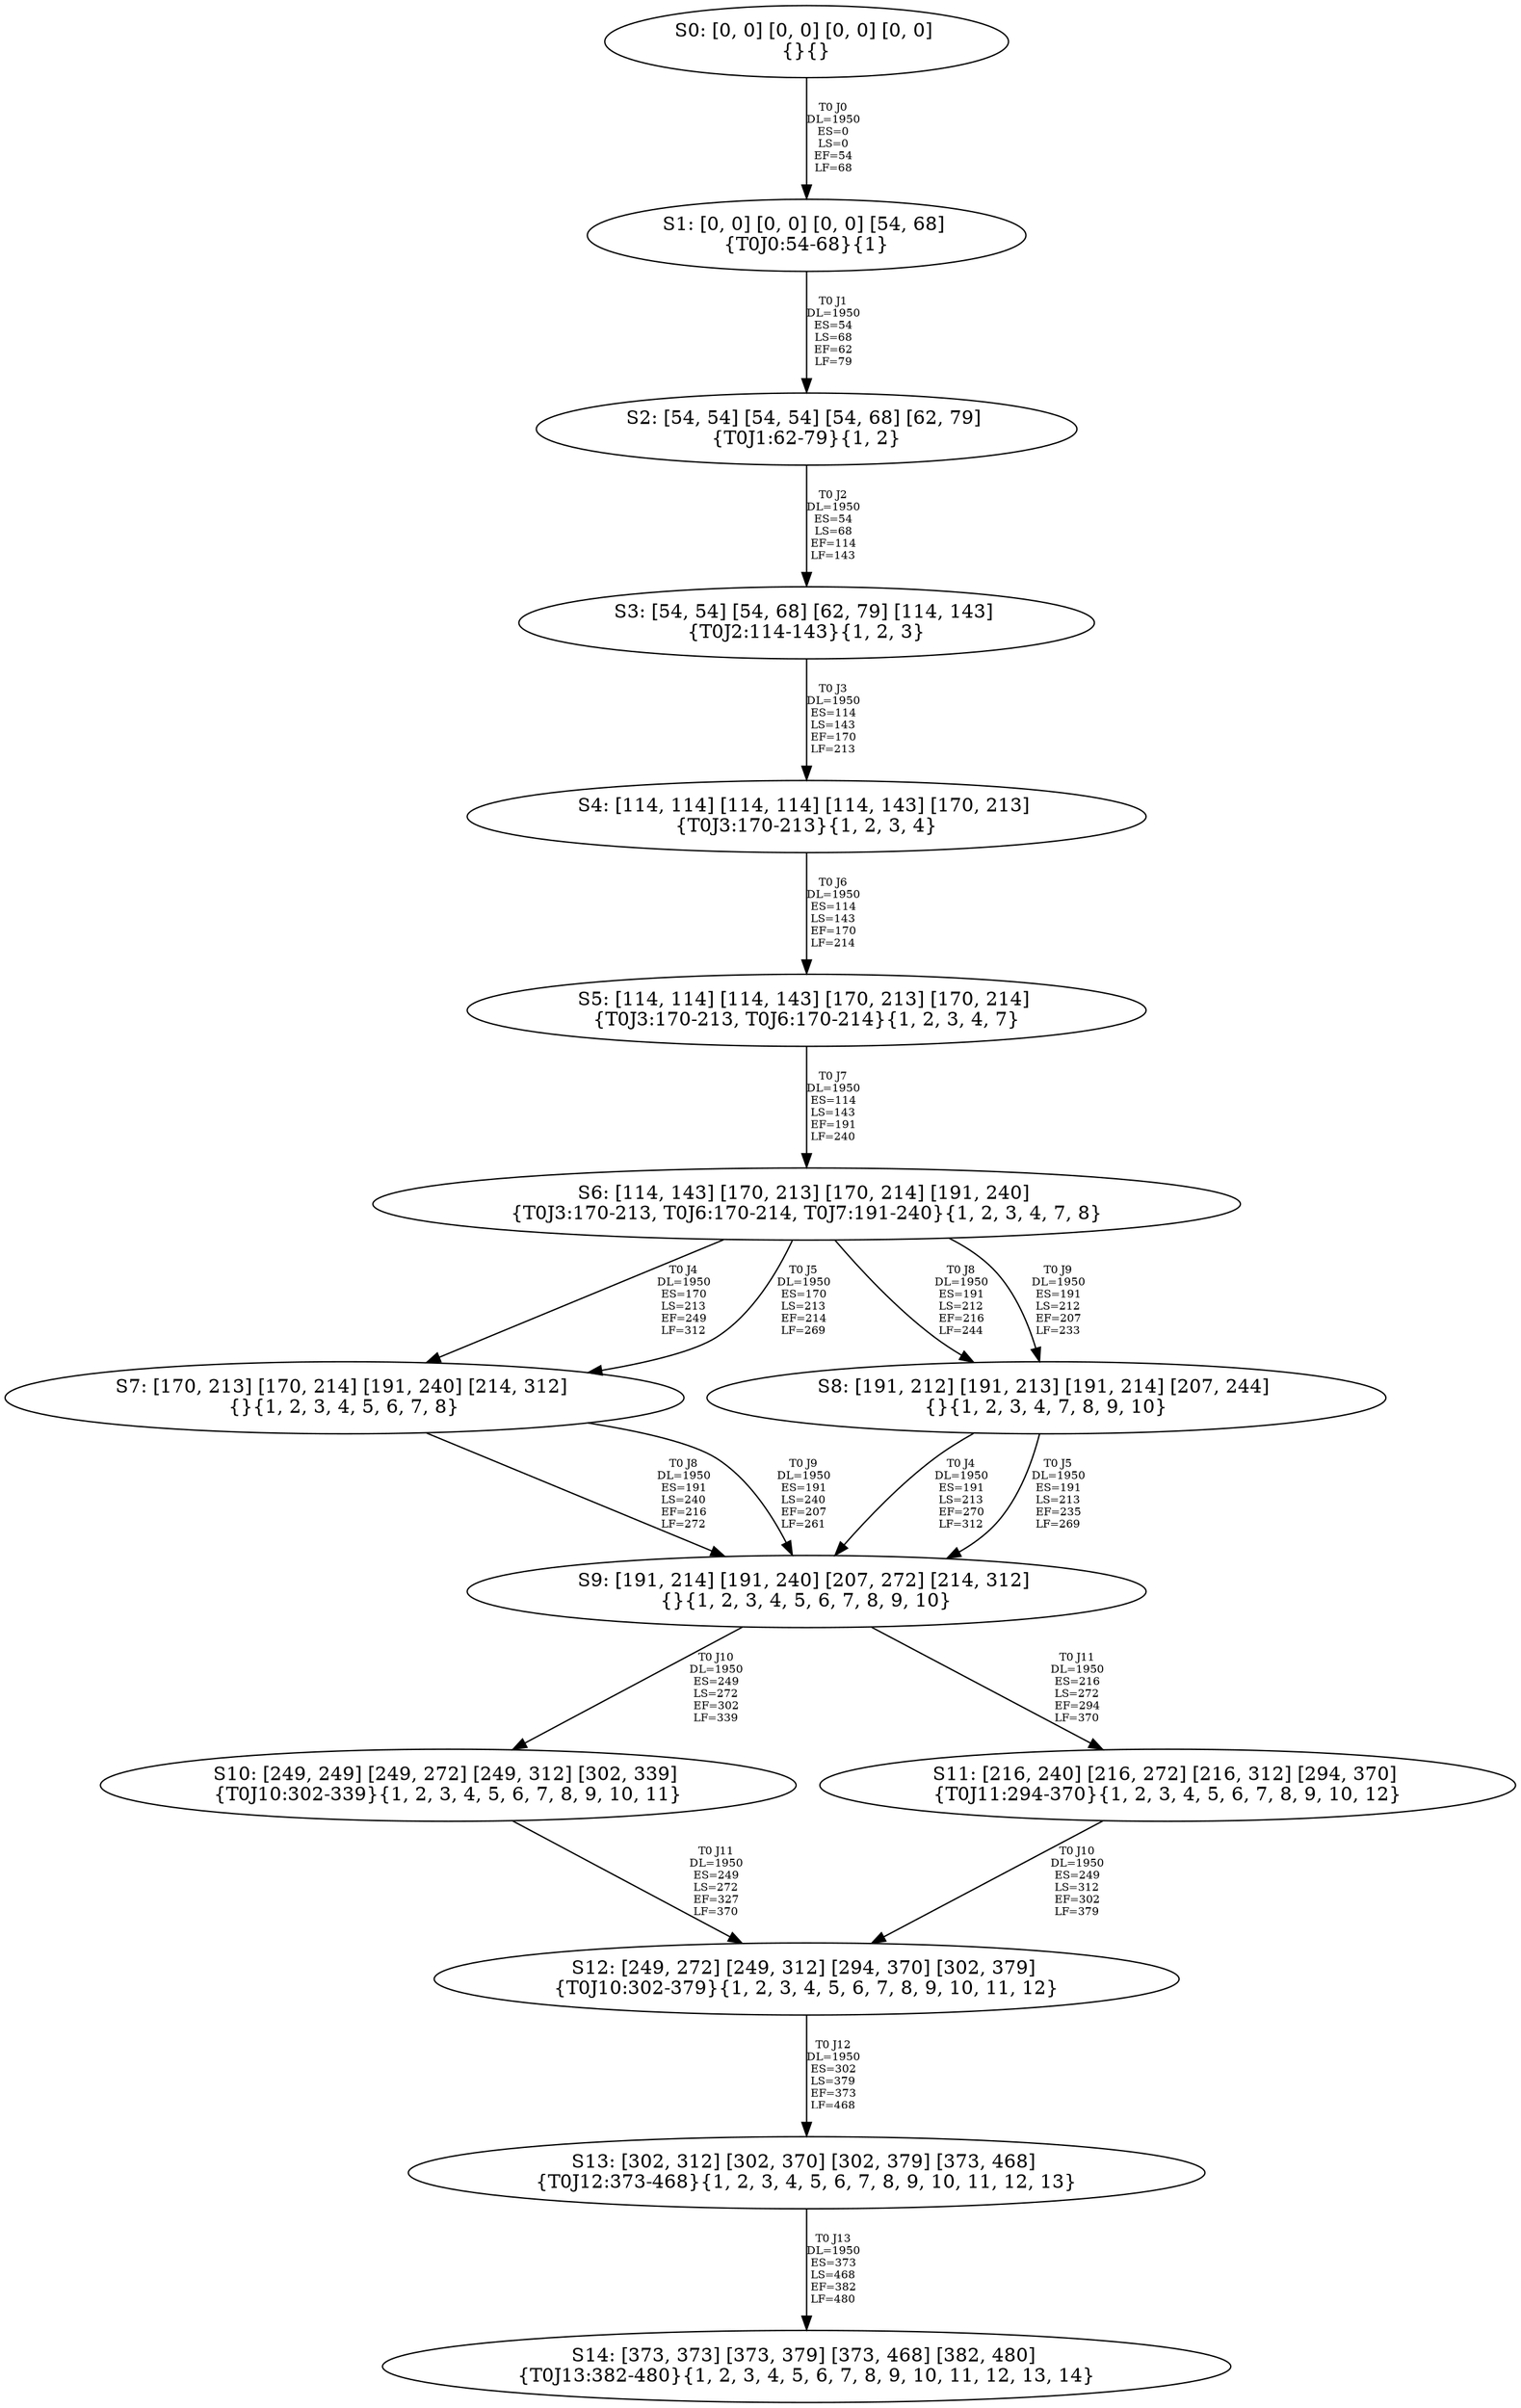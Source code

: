 digraph {
	S0[label="S0: [0, 0] [0, 0] [0, 0] [0, 0] \n{}{}"];
	S1[label="S1: [0, 0] [0, 0] [0, 0] [54, 68] \n{T0J0:54-68}{1}"];
	S2[label="S2: [54, 54] [54, 54] [54, 68] [62, 79] \n{T0J1:62-79}{1, 2}"];
	S3[label="S3: [54, 54] [54, 68] [62, 79] [114, 143] \n{T0J2:114-143}{1, 2, 3}"];
	S4[label="S4: [114, 114] [114, 114] [114, 143] [170, 213] \n{T0J3:170-213}{1, 2, 3, 4}"];
	S5[label="S5: [114, 114] [114, 143] [170, 213] [170, 214] \n{T0J3:170-213, T0J6:170-214}{1, 2, 3, 4, 7}"];
	S6[label="S6: [114, 143] [170, 213] [170, 214] [191, 240] \n{T0J3:170-213, T0J6:170-214, T0J7:191-240}{1, 2, 3, 4, 7, 8}"];
	S7[label="S7: [170, 213] [170, 214] [191, 240] [214, 312] \n{}{1, 2, 3, 4, 5, 6, 7, 8}"];
	S8[label="S8: [191, 212] [191, 213] [191, 214] [207, 244] \n{}{1, 2, 3, 4, 7, 8, 9, 10}"];
	S9[label="S9: [191, 214] [191, 240] [207, 272] [214, 312] \n{}{1, 2, 3, 4, 5, 6, 7, 8, 9, 10}"];
	S10[label="S10: [249, 249] [249, 272] [249, 312] [302, 339] \n{T0J10:302-339}{1, 2, 3, 4, 5, 6, 7, 8, 9, 10, 11}"];
	S11[label="S11: [216, 240] [216, 272] [216, 312] [294, 370] \n{T0J11:294-370}{1, 2, 3, 4, 5, 6, 7, 8, 9, 10, 12}"];
	S12[label="S12: [249, 272] [249, 312] [294, 370] [302, 379] \n{T0J10:302-379}{1, 2, 3, 4, 5, 6, 7, 8, 9, 10, 11, 12}"];
	S13[label="S13: [302, 312] [302, 370] [302, 379] [373, 468] \n{T0J12:373-468}{1, 2, 3, 4, 5, 6, 7, 8, 9, 10, 11, 12, 13}"];
	S14[label="S14: [373, 373] [373, 379] [373, 468] [382, 480] \n{T0J13:382-480}{1, 2, 3, 4, 5, 6, 7, 8, 9, 10, 11, 12, 13, 14}"];
	S0 -> S1[label="T0 J0\nDL=1950\nES=0\nLS=0\nEF=54\nLF=68",fontsize=8];
	S1 -> S2[label="T0 J1\nDL=1950\nES=54\nLS=68\nEF=62\nLF=79",fontsize=8];
	S2 -> S3[label="T0 J2\nDL=1950\nES=54\nLS=68\nEF=114\nLF=143",fontsize=8];
	S3 -> S4[label="T0 J3\nDL=1950\nES=114\nLS=143\nEF=170\nLF=213",fontsize=8];
	S4 -> S5[label="T0 J6\nDL=1950\nES=114\nLS=143\nEF=170\nLF=214",fontsize=8];
	S5 -> S6[label="T0 J7\nDL=1950\nES=114\nLS=143\nEF=191\nLF=240",fontsize=8];
	S6 -> S7[label="T0 J4\nDL=1950\nES=170\nLS=213\nEF=249\nLF=312",fontsize=8];
	S6 -> S7[label="T0 J5\nDL=1950\nES=170\nLS=213\nEF=214\nLF=269",fontsize=8];
	S6 -> S8[label="T0 J8\nDL=1950\nES=191\nLS=212\nEF=216\nLF=244",fontsize=8];
	S6 -> S8[label="T0 J9\nDL=1950\nES=191\nLS=212\nEF=207\nLF=233",fontsize=8];
	S7 -> S9[label="T0 J8\nDL=1950\nES=191\nLS=240\nEF=216\nLF=272",fontsize=8];
	S7 -> S9[label="T0 J9\nDL=1950\nES=191\nLS=240\nEF=207\nLF=261",fontsize=8];
	S8 -> S9[label="T0 J4\nDL=1950\nES=191\nLS=213\nEF=270\nLF=312",fontsize=8];
	S8 -> S9[label="T0 J5\nDL=1950\nES=191\nLS=213\nEF=235\nLF=269",fontsize=8];
	S9 -> S10[label="T0 J10\nDL=1950\nES=249\nLS=272\nEF=302\nLF=339",fontsize=8];
	S9 -> S11[label="T0 J11\nDL=1950\nES=216\nLS=272\nEF=294\nLF=370",fontsize=8];
	S10 -> S12[label="T0 J11\nDL=1950\nES=249\nLS=272\nEF=327\nLF=370",fontsize=8];
	S11 -> S12[label="T0 J10\nDL=1950\nES=249\nLS=312\nEF=302\nLF=379",fontsize=8];
	S12 -> S13[label="T0 J12\nDL=1950\nES=302\nLS=379\nEF=373\nLF=468",fontsize=8];
	S13 -> S14[label="T0 J13\nDL=1950\nES=373\nLS=468\nEF=382\nLF=480",fontsize=8];
}
